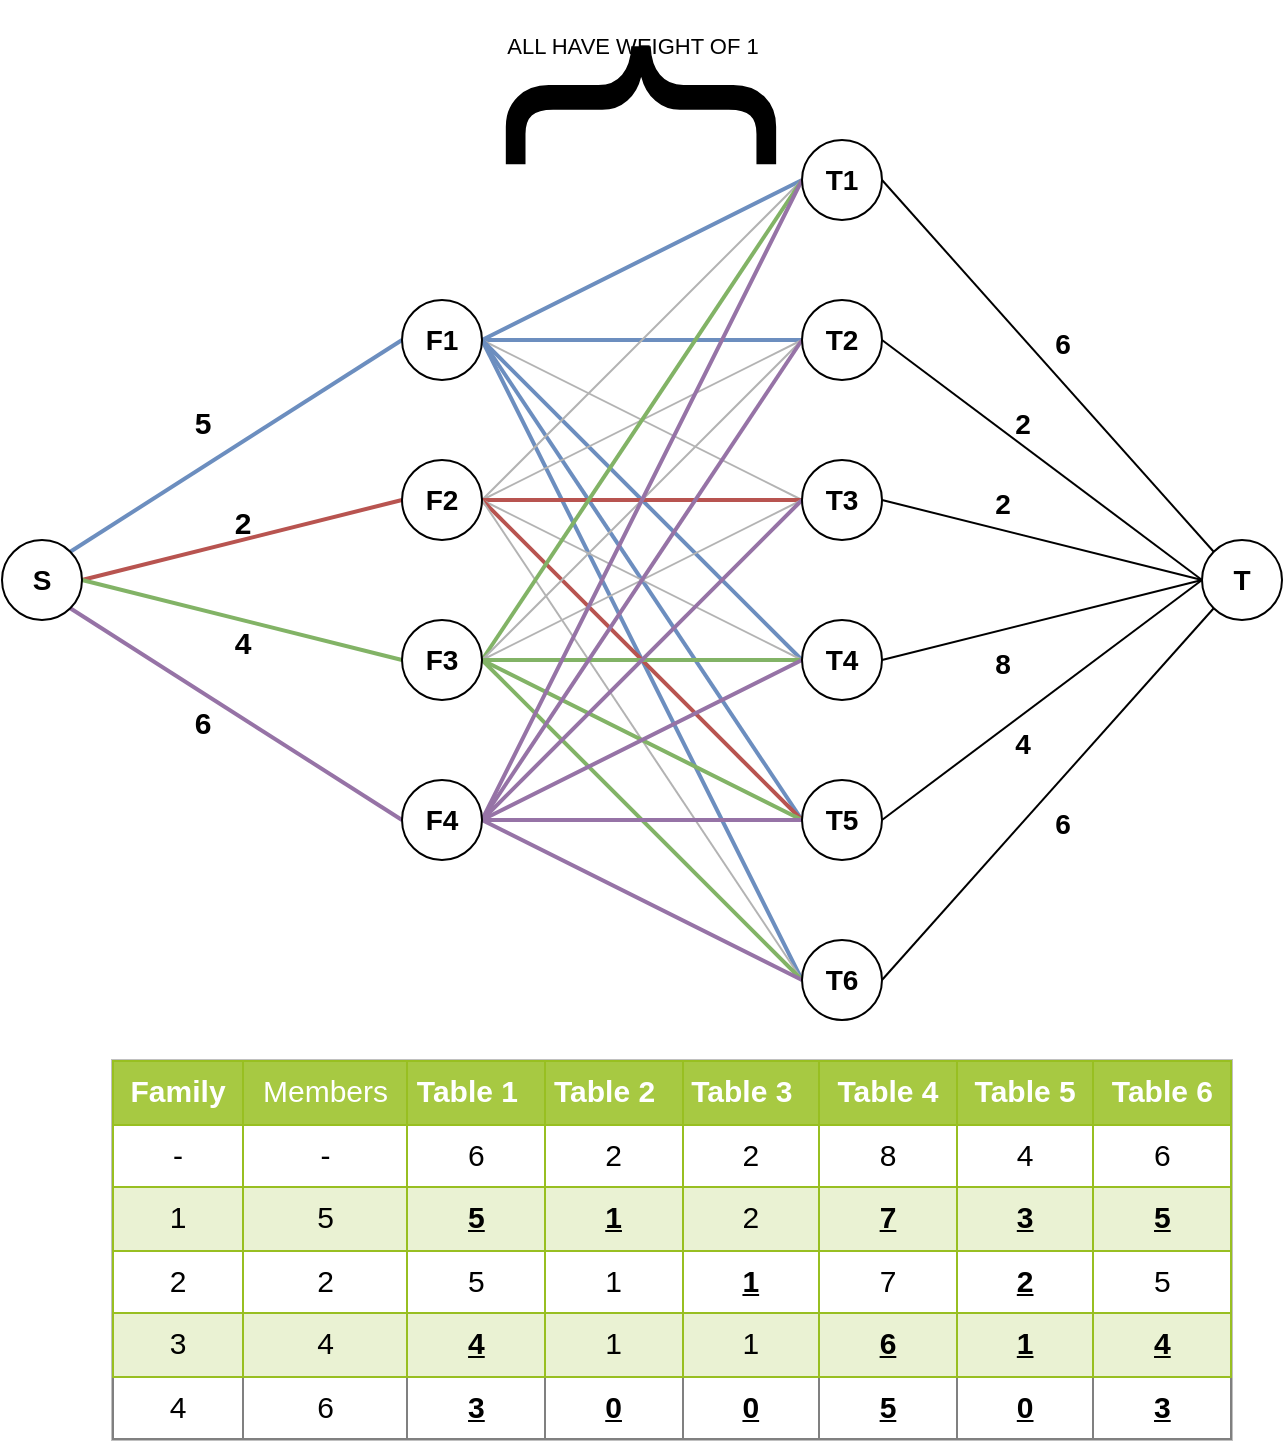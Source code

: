 <mxfile version="12.2.0" type="google" pages="1"><diagram id="Gkur_APzo8hTC4hf990P" name="Page-1"><mxGraphModel dx="1012" dy="471" grid="1" gridSize="10" guides="1" tooltips="1" connect="1" arrows="1" fold="1" page="1" pageScale="1" pageWidth="850" pageHeight="1100" math="0" shadow="0"><root><mxCell id="0"/><mxCell id="1" parent="0"/><mxCell id="HPpp56G_vl9pawkACeur-75" style="rounded=0;orthogonalLoop=1;jettySize=auto;html=1;exitX=1;exitY=0;exitDx=0;exitDy=0;entryX=0;entryY=0.5;entryDx=0;entryDy=0;endArrow=none;endFill=0;fillColor=#dae8fc;strokeColor=#6c8ebf;strokeWidth=2;" edge="1" parent="1" source="HPpp56G_vl9pawkACeur-79" target="HPpp56G_vl9pawkACeur-86"><mxGeometry relative="1" as="geometry"/></mxCell><mxCell id="HPpp56G_vl9pawkACeur-76" style="edgeStyle=none;rounded=0;orthogonalLoop=1;jettySize=auto;html=1;exitX=1;exitY=0.5;exitDx=0;exitDy=0;entryX=0;entryY=0.5;entryDx=0;entryDy=0;endArrow=none;endFill=0;strokeWidth=2;fillColor=#f8cecc;strokeColor=#b85450;" edge="1" parent="1" source="HPpp56G_vl9pawkACeur-79" target="HPpp56G_vl9pawkACeur-93"><mxGeometry relative="1" as="geometry"/></mxCell><mxCell id="HPpp56G_vl9pawkACeur-77" style="edgeStyle=none;rounded=0;orthogonalLoop=1;jettySize=auto;html=1;exitX=1;exitY=0.5;exitDx=0;exitDy=0;entryX=0;entryY=0.5;entryDx=0;entryDy=0;endArrow=none;endFill=0;fillColor=#d5e8d4;strokeColor=#82b366;strokeWidth=2;" edge="1" parent="1" source="HPpp56G_vl9pawkACeur-79" target="HPpp56G_vl9pawkACeur-100"><mxGeometry relative="1" as="geometry"/></mxCell><mxCell id="HPpp56G_vl9pawkACeur-78" style="edgeStyle=none;rounded=0;orthogonalLoop=1;jettySize=auto;html=1;exitX=1;exitY=1;exitDx=0;exitDy=0;entryX=0;entryY=0.5;entryDx=0;entryDy=0;endArrow=none;endFill=0;fillColor=#e1d5e7;strokeColor=#9673a6;strokeWidth=2;" edge="1" parent="1" source="HPpp56G_vl9pawkACeur-79" target="HPpp56G_vl9pawkACeur-107"><mxGeometry relative="1" as="geometry"/></mxCell><mxCell id="HPpp56G_vl9pawkACeur-79" value="&lt;b&gt;&lt;font style=&quot;font-size: 14px&quot;&gt;S&lt;/font&gt;&lt;/b&gt;" style="ellipse;whiteSpace=wrap;html=1;aspect=fixed;" vertex="1" parent="1"><mxGeometry x="100" y="310" width="40" height="40" as="geometry"/></mxCell><mxCell id="HPpp56G_vl9pawkACeur-80" style="edgeStyle=none;rounded=0;orthogonalLoop=1;jettySize=auto;html=1;exitX=1;exitY=0.5;exitDx=0;exitDy=0;entryX=0;entryY=0.5;entryDx=0;entryDy=0;endArrow=none;endFill=0;strokeColor=#6c8ebf;strokeWidth=2;fillColor=#dae8fc;" edge="1" parent="1" source="HPpp56G_vl9pawkACeur-86" target="HPpp56G_vl9pawkACeur-109"><mxGeometry relative="1" as="geometry"/></mxCell><mxCell id="HPpp56G_vl9pawkACeur-81" style="edgeStyle=none;rounded=0;orthogonalLoop=1;jettySize=auto;html=1;exitX=1;exitY=0.5;exitDx=0;exitDy=0;entryX=0;entryY=0.5;entryDx=0;entryDy=0;endArrow=none;endFill=0;strokeColor=#6c8ebf;fillColor=#dae8fc;strokeWidth=2;" edge="1" parent="1" source="HPpp56G_vl9pawkACeur-86" target="HPpp56G_vl9pawkACeur-111"><mxGeometry relative="1" as="geometry"/></mxCell><mxCell id="HPpp56G_vl9pawkACeur-82" style="edgeStyle=none;rounded=0;orthogonalLoop=1;jettySize=auto;html=1;exitX=1;exitY=0.5;exitDx=0;exitDy=0;entryX=0;entryY=0.5;entryDx=0;entryDy=0;endArrow=none;endFill=0;strokeColor=#B3B3B3;" edge="1" parent="1" source="HPpp56G_vl9pawkACeur-86" target="HPpp56G_vl9pawkACeur-113"><mxGeometry relative="1" as="geometry"/></mxCell><mxCell id="HPpp56G_vl9pawkACeur-83" style="edgeStyle=none;rounded=0;orthogonalLoop=1;jettySize=auto;html=1;exitX=1;exitY=0.5;exitDx=0;exitDy=0;entryX=0;entryY=0.5;entryDx=0;entryDy=0;endArrow=none;endFill=0;strokeColor=#6c8ebf;fillColor=#dae8fc;strokeWidth=2;" edge="1" parent="1" source="HPpp56G_vl9pawkACeur-86" target="HPpp56G_vl9pawkACeur-115"><mxGeometry relative="1" as="geometry"/></mxCell><mxCell id="HPpp56G_vl9pawkACeur-84" style="edgeStyle=none;rounded=0;orthogonalLoop=1;jettySize=auto;html=1;exitX=1;exitY=0.5;exitDx=0;exitDy=0;entryX=0;entryY=0.5;entryDx=0;entryDy=0;endArrow=none;endFill=0;strokeColor=#6c8ebf;fillColor=#dae8fc;strokeWidth=2;" edge="1" parent="1" source="HPpp56G_vl9pawkACeur-86" target="HPpp56G_vl9pawkACeur-117"><mxGeometry relative="1" as="geometry"/></mxCell><mxCell id="HPpp56G_vl9pawkACeur-85" style="edgeStyle=none;rounded=0;orthogonalLoop=1;jettySize=auto;html=1;exitX=1;exitY=0.5;exitDx=0;exitDy=0;entryX=0;entryY=0.5;entryDx=0;entryDy=0;endArrow=none;endFill=0;strokeColor=#6c8ebf;fillColor=#dae8fc;strokeWidth=2;" edge="1" parent="1" source="HPpp56G_vl9pawkACeur-86" target="HPpp56G_vl9pawkACeur-119"><mxGeometry relative="1" as="geometry"/></mxCell><mxCell id="HPpp56G_vl9pawkACeur-86" value="&lt;b&gt;&lt;font style=&quot;font-size: 14px&quot;&gt;F1&lt;/font&gt;&lt;/b&gt;" style="ellipse;whiteSpace=wrap;html=1;aspect=fixed;" vertex="1" parent="1"><mxGeometry x="300" y="190" width="40" height="40" as="geometry"/></mxCell><mxCell id="HPpp56G_vl9pawkACeur-87" style="edgeStyle=none;rounded=0;orthogonalLoop=1;jettySize=auto;html=1;exitX=1;exitY=0.5;exitDx=0;exitDy=0;entryX=0;entryY=0.5;entryDx=0;entryDy=0;endArrow=none;endFill=0;strokeColor=#B3B3B3;" edge="1" parent="1" source="HPpp56G_vl9pawkACeur-93" target="HPpp56G_vl9pawkACeur-109"><mxGeometry relative="1" as="geometry"/></mxCell><mxCell id="HPpp56G_vl9pawkACeur-88" style="edgeStyle=none;rounded=0;orthogonalLoop=1;jettySize=auto;html=1;exitX=1;exitY=0.5;exitDx=0;exitDy=0;entryX=0;entryY=0.5;entryDx=0;entryDy=0;endArrow=none;endFill=0;strokeColor=#B3B3B3;" edge="1" parent="1" source="HPpp56G_vl9pawkACeur-93" target="HPpp56G_vl9pawkACeur-111"><mxGeometry relative="1" as="geometry"/></mxCell><mxCell id="HPpp56G_vl9pawkACeur-89" style="edgeStyle=none;rounded=0;orthogonalLoop=1;jettySize=auto;html=1;exitX=1;exitY=0.5;exitDx=0;exitDy=0;entryX=0;entryY=0.5;entryDx=0;entryDy=0;endArrow=none;endFill=0;strokeColor=#b85450;fillColor=#f8cecc;strokeWidth=2;" edge="1" parent="1" source="HPpp56G_vl9pawkACeur-93" target="HPpp56G_vl9pawkACeur-113"><mxGeometry relative="1" as="geometry"/></mxCell><mxCell id="HPpp56G_vl9pawkACeur-90" style="edgeStyle=none;rounded=0;orthogonalLoop=1;jettySize=auto;html=1;exitX=1;exitY=0.5;exitDx=0;exitDy=0;entryX=0;entryY=0.5;entryDx=0;entryDy=0;endArrow=none;endFill=0;strokeColor=#B3B3B3;" edge="1" parent="1" source="HPpp56G_vl9pawkACeur-93" target="HPpp56G_vl9pawkACeur-115"><mxGeometry relative="1" as="geometry"/></mxCell><mxCell id="HPpp56G_vl9pawkACeur-91" style="edgeStyle=none;rounded=0;orthogonalLoop=1;jettySize=auto;html=1;exitX=1;exitY=0.5;exitDx=0;exitDy=0;entryX=0;entryY=0.5;entryDx=0;entryDy=0;endArrow=none;endFill=0;strokeColor=#b85450;strokeWidth=2;fillColor=#f8cecc;" edge="1" parent="1" source="HPpp56G_vl9pawkACeur-93" target="HPpp56G_vl9pawkACeur-117"><mxGeometry relative="1" as="geometry"/></mxCell><mxCell id="HPpp56G_vl9pawkACeur-92" style="edgeStyle=none;rounded=0;orthogonalLoop=1;jettySize=auto;html=1;exitX=1;exitY=0.5;exitDx=0;exitDy=0;entryX=0;entryY=0.5;entryDx=0;entryDy=0;endArrow=none;endFill=0;strokeColor=#B3B3B3;" edge="1" parent="1" source="HPpp56G_vl9pawkACeur-93" target="HPpp56G_vl9pawkACeur-119"><mxGeometry relative="1" as="geometry"/></mxCell><mxCell id="HPpp56G_vl9pawkACeur-93" value="&lt;font size=&quot;1&quot;&gt;&lt;b style=&quot;font-size: 14px&quot;&gt;F2&lt;/b&gt;&lt;/font&gt;" style="ellipse;whiteSpace=wrap;html=1;aspect=fixed;" vertex="1" parent="1"><mxGeometry x="300" y="270" width="40" height="40" as="geometry"/></mxCell><mxCell id="HPpp56G_vl9pawkACeur-94" style="edgeStyle=none;rounded=0;orthogonalLoop=1;jettySize=auto;html=1;exitX=1;exitY=0.5;exitDx=0;exitDy=0;entryX=0;entryY=0.5;entryDx=0;entryDy=0;endArrow=none;endFill=0;strokeColor=#82b366;strokeWidth=2;fillColor=#d5e8d4;" edge="1" parent="1" source="HPpp56G_vl9pawkACeur-100" target="HPpp56G_vl9pawkACeur-109"><mxGeometry relative="1" as="geometry"/></mxCell><mxCell id="HPpp56G_vl9pawkACeur-95" style="edgeStyle=none;rounded=0;orthogonalLoop=1;jettySize=auto;html=1;exitX=1;exitY=0.5;exitDx=0;exitDy=0;entryX=0;entryY=0.5;entryDx=0;entryDy=0;endArrow=none;endFill=0;strokeColor=#B3B3B3;" edge="1" parent="1" source="HPpp56G_vl9pawkACeur-100" target="HPpp56G_vl9pawkACeur-111"><mxGeometry relative="1" as="geometry"/></mxCell><mxCell id="HPpp56G_vl9pawkACeur-96" style="edgeStyle=none;rounded=0;orthogonalLoop=1;jettySize=auto;html=1;exitX=1;exitY=0.5;exitDx=0;exitDy=0;entryX=0;entryY=0.5;entryDx=0;entryDy=0;endArrow=none;endFill=0;strokeColor=#B3B3B3;" edge="1" parent="1" source="HPpp56G_vl9pawkACeur-100" target="HPpp56G_vl9pawkACeur-113"><mxGeometry relative="1" as="geometry"/></mxCell><mxCell id="HPpp56G_vl9pawkACeur-97" style="edgeStyle=none;rounded=0;orthogonalLoop=1;jettySize=auto;html=1;exitX=1;exitY=0.5;exitDx=0;exitDy=0;entryX=0;entryY=0.5;entryDx=0;entryDy=0;endArrow=none;endFill=0;strokeColor=#82b366;strokeWidth=2;fillColor=#d5e8d4;" edge="1" parent="1" source="HPpp56G_vl9pawkACeur-100" target="HPpp56G_vl9pawkACeur-115"><mxGeometry relative="1" as="geometry"/></mxCell><mxCell id="HPpp56G_vl9pawkACeur-98" style="edgeStyle=none;rounded=0;orthogonalLoop=1;jettySize=auto;html=1;exitX=1;exitY=0.5;exitDx=0;exitDy=0;entryX=0;entryY=0.5;entryDx=0;entryDy=0;endArrow=none;endFill=0;strokeColor=#82b366;strokeWidth=2;fillColor=#d5e8d4;" edge="1" parent="1" source="HPpp56G_vl9pawkACeur-100" target="HPpp56G_vl9pawkACeur-117"><mxGeometry relative="1" as="geometry"/></mxCell><mxCell id="HPpp56G_vl9pawkACeur-99" style="edgeStyle=none;rounded=0;orthogonalLoop=1;jettySize=auto;html=1;exitX=1;exitY=0.5;exitDx=0;exitDy=0;entryX=0;entryY=0.5;entryDx=0;entryDy=0;endArrow=none;endFill=0;strokeColor=#82b366;strokeWidth=2;fillColor=#d5e8d4;" edge="1" parent="1" source="HPpp56G_vl9pawkACeur-100" target="HPpp56G_vl9pawkACeur-119"><mxGeometry relative="1" as="geometry"/></mxCell><mxCell id="HPpp56G_vl9pawkACeur-100" value="&lt;b&gt;&lt;font style=&quot;font-size: 14px&quot;&gt;F3&lt;/font&gt;&lt;/b&gt;" style="ellipse;whiteSpace=wrap;html=1;aspect=fixed;" vertex="1" parent="1"><mxGeometry x="300" y="350" width="40" height="40" as="geometry"/></mxCell><mxCell id="HPpp56G_vl9pawkACeur-101" style="edgeStyle=none;rounded=0;orthogonalLoop=1;jettySize=auto;html=1;exitX=1;exitY=0.5;exitDx=0;exitDy=0;entryX=0;entryY=0.5;entryDx=0;entryDy=0;endArrow=none;endFill=0;strokeColor=#9673a6;fillColor=#e1d5e7;strokeWidth=2;" edge="1" parent="1" source="HPpp56G_vl9pawkACeur-107" target="HPpp56G_vl9pawkACeur-109"><mxGeometry relative="1" as="geometry"/></mxCell><mxCell id="HPpp56G_vl9pawkACeur-102" style="edgeStyle=none;rounded=0;orthogonalLoop=1;jettySize=auto;html=1;exitX=1;exitY=0.5;exitDx=0;exitDy=0;entryX=0;entryY=0.5;entryDx=0;entryDy=0;endArrow=none;endFill=0;strokeColor=#9673a6;strokeWidth=2;fillColor=#e1d5e7;" edge="1" parent="1" source="HPpp56G_vl9pawkACeur-107" target="HPpp56G_vl9pawkACeur-111"><mxGeometry relative="1" as="geometry"/></mxCell><mxCell id="HPpp56G_vl9pawkACeur-103" style="edgeStyle=none;rounded=0;orthogonalLoop=1;jettySize=auto;html=1;exitX=1;exitY=0.5;exitDx=0;exitDy=0;entryX=0;entryY=0.5;entryDx=0;entryDy=0;endArrow=none;endFill=0;strokeColor=#9673a6;strokeWidth=2;fillColor=#e1d5e7;" edge="1" parent="1" source="HPpp56G_vl9pawkACeur-107" target="HPpp56G_vl9pawkACeur-113"><mxGeometry relative="1" as="geometry"/></mxCell><mxCell id="HPpp56G_vl9pawkACeur-104" style="edgeStyle=none;rounded=0;orthogonalLoop=1;jettySize=auto;html=1;exitX=1;exitY=0.5;exitDx=0;exitDy=0;entryX=0;entryY=0.5;entryDx=0;entryDy=0;endArrow=none;endFill=0;strokeColor=#9673a6;fillColor=#e1d5e7;strokeWidth=2;" edge="1" parent="1" source="HPpp56G_vl9pawkACeur-107" target="HPpp56G_vl9pawkACeur-115"><mxGeometry relative="1" as="geometry"/></mxCell><mxCell id="HPpp56G_vl9pawkACeur-105" style="edgeStyle=none;rounded=0;orthogonalLoop=1;jettySize=auto;html=1;exitX=1;exitY=0.5;exitDx=0;exitDy=0;entryX=0;entryY=0.5;entryDx=0;entryDy=0;endArrow=none;endFill=0;strokeColor=#9673a6;strokeWidth=2;fillColor=#e1d5e7;" edge="1" parent="1" source="HPpp56G_vl9pawkACeur-107" target="HPpp56G_vl9pawkACeur-117"><mxGeometry relative="1" as="geometry"/></mxCell><mxCell id="HPpp56G_vl9pawkACeur-106" style="edgeStyle=none;rounded=0;orthogonalLoop=1;jettySize=auto;html=1;exitX=1;exitY=0.5;exitDx=0;exitDy=0;entryX=0;entryY=0.5;entryDx=0;entryDy=0;endArrow=none;endFill=0;strokeColor=#9673a6;fillColor=#e1d5e7;strokeWidth=2;" edge="1" parent="1" source="HPpp56G_vl9pawkACeur-107" target="HPpp56G_vl9pawkACeur-119"><mxGeometry relative="1" as="geometry"/></mxCell><mxCell id="HPpp56G_vl9pawkACeur-107" value="&lt;font style=&quot;font-size: 14px&quot;&gt;&lt;b&gt;F4&lt;/b&gt;&lt;/font&gt;" style="ellipse;whiteSpace=wrap;html=1;aspect=fixed;" vertex="1" parent="1"><mxGeometry x="300" y="430" width="40" height="40" as="geometry"/></mxCell><mxCell id="HPpp56G_vl9pawkACeur-108" style="edgeStyle=none;rounded=0;orthogonalLoop=1;jettySize=auto;html=1;exitX=1;exitY=0.5;exitDx=0;exitDy=0;entryX=0;entryY=0;entryDx=0;entryDy=0;endArrow=none;endFill=0;strokeColor=#000000;fontSize=15;" edge="1" parent="1" source="HPpp56G_vl9pawkACeur-109" target="HPpp56G_vl9pawkACeur-124"><mxGeometry relative="1" as="geometry"/></mxCell><mxCell id="HPpp56G_vl9pawkACeur-109" value="&lt;b&gt;&lt;font style=&quot;font-size: 14px&quot;&gt;T1&lt;/font&gt;&lt;/b&gt;" style="ellipse;whiteSpace=wrap;html=1;aspect=fixed;" vertex="1" parent="1"><mxGeometry x="500" y="110" width="40" height="40" as="geometry"/></mxCell><mxCell id="HPpp56G_vl9pawkACeur-110" style="edgeStyle=none;rounded=0;orthogonalLoop=1;jettySize=auto;html=1;exitX=1;exitY=0.5;exitDx=0;exitDy=0;entryX=0;entryY=0.5;entryDx=0;entryDy=0;endArrow=none;endFill=0;strokeColor=#000000;fontSize=15;" edge="1" parent="1" source="HPpp56G_vl9pawkACeur-111" target="HPpp56G_vl9pawkACeur-124"><mxGeometry relative="1" as="geometry"/></mxCell><mxCell id="HPpp56G_vl9pawkACeur-111" value="&lt;b style=&quot;white-space: normal&quot;&gt;&lt;font style=&quot;font-size: 14px&quot;&gt;T2&lt;/font&gt;&lt;/b&gt;" style="ellipse;whiteSpace=wrap;html=1;aspect=fixed;" vertex="1" parent="1"><mxGeometry x="500" y="190" width="40" height="40" as="geometry"/></mxCell><mxCell id="HPpp56G_vl9pawkACeur-112" style="edgeStyle=none;rounded=0;orthogonalLoop=1;jettySize=auto;html=1;exitX=1;exitY=0.5;exitDx=0;exitDy=0;entryX=0;entryY=0.5;entryDx=0;entryDy=0;endArrow=none;endFill=0;strokeColor=#000000;fontSize=15;" edge="1" parent="1" source="HPpp56G_vl9pawkACeur-113" target="HPpp56G_vl9pawkACeur-124"><mxGeometry relative="1" as="geometry"/></mxCell><mxCell id="HPpp56G_vl9pawkACeur-113" value="&lt;b style=&quot;white-space: normal&quot;&gt;&lt;font style=&quot;font-size: 14px&quot;&gt;T3&lt;/font&gt;&lt;/b&gt;" style="ellipse;whiteSpace=wrap;html=1;aspect=fixed;" vertex="1" parent="1"><mxGeometry x="500" y="270" width="40" height="40" as="geometry"/></mxCell><mxCell id="HPpp56G_vl9pawkACeur-114" style="edgeStyle=none;rounded=0;orthogonalLoop=1;jettySize=auto;html=1;exitX=1;exitY=0.5;exitDx=0;exitDy=0;entryX=0;entryY=0.5;entryDx=0;entryDy=0;endArrow=none;endFill=0;strokeColor=#000000;fontSize=15;" edge="1" parent="1" source="HPpp56G_vl9pawkACeur-115" target="HPpp56G_vl9pawkACeur-124"><mxGeometry relative="1" as="geometry"/></mxCell><mxCell id="HPpp56G_vl9pawkACeur-115" value="&lt;b style=&quot;white-space: normal&quot;&gt;&lt;font style=&quot;font-size: 14px&quot;&gt;T4&lt;/font&gt;&lt;/b&gt;" style="ellipse;whiteSpace=wrap;html=1;aspect=fixed;" vertex="1" parent="1"><mxGeometry x="500" y="350" width="40" height="40" as="geometry"/></mxCell><mxCell id="HPpp56G_vl9pawkACeur-116" style="edgeStyle=none;rounded=0;orthogonalLoop=1;jettySize=auto;html=1;exitX=1;exitY=0.5;exitDx=0;exitDy=0;entryX=0;entryY=0.5;entryDx=0;entryDy=0;endArrow=none;endFill=0;strokeColor=#000000;fontSize=15;" edge="1" parent="1" source="HPpp56G_vl9pawkACeur-117" target="HPpp56G_vl9pawkACeur-124"><mxGeometry relative="1" as="geometry"/></mxCell><mxCell id="HPpp56G_vl9pawkACeur-117" value="&lt;b style=&quot;white-space: normal&quot;&gt;&lt;font style=&quot;font-size: 14px&quot;&gt;T5&lt;/font&gt;&lt;/b&gt;" style="ellipse;whiteSpace=wrap;html=1;aspect=fixed;" vertex="1" parent="1"><mxGeometry x="500" y="430" width="40" height="40" as="geometry"/></mxCell><mxCell id="HPpp56G_vl9pawkACeur-118" style="edgeStyle=none;rounded=0;orthogonalLoop=1;jettySize=auto;html=1;exitX=1;exitY=0.5;exitDx=0;exitDy=0;entryX=0;entryY=1;entryDx=0;entryDy=0;endArrow=none;endFill=0;strokeColor=#000000;fontSize=15;" edge="1" parent="1" source="HPpp56G_vl9pawkACeur-119" target="HPpp56G_vl9pawkACeur-124"><mxGeometry relative="1" as="geometry"/></mxCell><mxCell id="HPpp56G_vl9pawkACeur-119" value="&lt;b style=&quot;white-space: normal&quot;&gt;&lt;font style=&quot;font-size: 14px&quot;&gt;T6&lt;/font&gt;&lt;/b&gt;" style="ellipse;whiteSpace=wrap;html=1;aspect=fixed;" vertex="1" parent="1"><mxGeometry x="500" y="510" width="40" height="40" as="geometry"/></mxCell><mxCell id="HPpp56G_vl9pawkACeur-120" value="5" style="text;html=1;resizable=0;points=[];autosize=1;align=center;verticalAlign=top;spacingTop=-4;fontStyle=1;fontSize=15;" vertex="1" parent="1"><mxGeometry x="190" y="240" width="20" height="20" as="geometry"/></mxCell><mxCell id="HPpp56G_vl9pawkACeur-121" value="2" style="text;html=1;resizable=0;points=[];autosize=1;align=center;verticalAlign=top;spacingTop=-4;fontStyle=1;fontSize=15;" vertex="1" parent="1"><mxGeometry x="210" y="290" width="20" height="20" as="geometry"/></mxCell><mxCell id="HPpp56G_vl9pawkACeur-122" value="4" style="text;html=1;resizable=0;points=[];autosize=1;align=center;verticalAlign=top;spacingTop=-4;fontStyle=1;fontSize=15;" vertex="1" parent="1"><mxGeometry x="210" y="350" width="20" height="20" as="geometry"/></mxCell><mxCell id="HPpp56G_vl9pawkACeur-123" value="6" style="text;html=1;resizable=0;points=[];autosize=1;align=center;verticalAlign=top;spacingTop=-4;fontStyle=1;fontSize=15;" vertex="1" parent="1"><mxGeometry x="190" y="390" width="20" height="20" as="geometry"/></mxCell><mxCell id="HPpp56G_vl9pawkACeur-124" value="&lt;b&gt;&lt;font style=&quot;font-size: 14px&quot;&gt;T&lt;/font&gt;&lt;/b&gt;" style="ellipse;whiteSpace=wrap;html=1;aspect=fixed;" vertex="1" parent="1"><mxGeometry x="700" y="310" width="40" height="40" as="geometry"/></mxCell><mxCell id="HPpp56G_vl9pawkACeur-125" value="&lt;b&gt;&lt;font style=&quot;font-size: 14px&quot;&gt;6&lt;/font&gt;&lt;/b&gt;" style="text;html=1;resizable=0;points=[];autosize=1;align=center;verticalAlign=top;spacingTop=-4;fontSize=15;" vertex="1" parent="1"><mxGeometry x="620" y="200" width="20" height="20" as="geometry"/></mxCell><mxCell id="HPpp56G_vl9pawkACeur-126" value="&lt;b&gt;&lt;font style=&quot;font-size: 14px&quot;&gt;2&lt;/font&gt;&lt;/b&gt;" style="text;html=1;resizable=0;points=[];autosize=1;align=center;verticalAlign=top;spacingTop=-4;fontSize=15;" vertex="1" parent="1"><mxGeometry x="600" y="240" width="20" height="20" as="geometry"/></mxCell><mxCell id="HPpp56G_vl9pawkACeur-127" value="&lt;b&gt;&lt;font style=&quot;font-size: 14px&quot;&gt;2&lt;/font&gt;&lt;/b&gt;" style="text;html=1;resizable=0;points=[];autosize=1;align=center;verticalAlign=top;spacingTop=-4;fontSize=15;" vertex="1" parent="1"><mxGeometry x="590" y="280" width="20" height="20" as="geometry"/></mxCell><mxCell id="HPpp56G_vl9pawkACeur-128" value="&lt;b&gt;&lt;font style=&quot;font-size: 14px&quot;&gt;8&lt;/font&gt;&lt;/b&gt;" style="text;html=1;resizable=0;points=[];autosize=1;align=center;verticalAlign=top;spacingTop=-4;fontSize=15;" vertex="1" parent="1"><mxGeometry x="590" y="360" width="20" height="20" as="geometry"/></mxCell><mxCell id="HPpp56G_vl9pawkACeur-129" value="&lt;b&gt;&lt;font style=&quot;font-size: 14px&quot;&gt;4&lt;/font&gt;&lt;/b&gt;" style="text;html=1;resizable=0;points=[];autosize=1;align=center;verticalAlign=top;spacingTop=-4;fontSize=15;" vertex="1" parent="1"><mxGeometry x="600" y="400" width="20" height="20" as="geometry"/></mxCell><mxCell id="HPpp56G_vl9pawkACeur-130" value="&lt;b&gt;&lt;font style=&quot;font-size: 14px&quot;&gt;6&lt;/font&gt;&lt;/b&gt;" style="text;html=1;resizable=0;points=[];autosize=1;align=center;verticalAlign=top;spacingTop=-4;fontSize=15;" vertex="1" parent="1"><mxGeometry x="620" y="440" width="20" height="20" as="geometry"/></mxCell><mxCell id="HPpp56G_vl9pawkACeur-131" value="&lt;font style=&quot;font-size: 11px&quot;&gt;ALL HAVE WEIGHT OF 1&lt;/font&gt;" style="text;html=1;resizable=0;points=[];autosize=1;align=center;verticalAlign=top;spacingTop=-4;fontSize=15;" vertex="1" parent="1"><mxGeometry x="345" y="50" width="140" height="20" as="geometry"/></mxCell><mxCell id="HPpp56G_vl9pawkACeur-132" value="&lt;p&gt;&lt;font style=&quot;font-size: 145px&quot; face=&quot;Courier New&quot;&gt;{&lt;/font&gt;&lt;/p&gt;" style="text;html=1;resizable=0;points=[];autosize=1;align=center;verticalAlign=top;spacingTop=-4;fontSize=15;rotation=90;strokeWidth=1;" vertex="1" parent="1"><mxGeometry x="435" y="50" width="100" height="80" as="geometry"/></mxCell><mxCell id="HPpp56G_vl9pawkACeur-138" value="&lt;table border=&quot;1&quot; width=&quot;100%&quot; cellpadding=&quot;4&quot; style=&quot;width: 100% ; height: 100% ; border-collapse: collapse&quot;&gt;&lt;tbody&gt;&lt;tr style=&quot;background-color: #a7c942 ; color: #ffffff ; border: 1px solid #98bf21&quot;&gt;&lt;td&gt;&lt;b&gt;Family&lt;/b&gt;&lt;/td&gt;&lt;td&gt;Members&lt;/td&gt;&lt;th align=&quot;left&quot;&gt;Table 1&lt;/th&gt;&lt;th align=&quot;left&quot;&gt;Table 2&lt;/th&gt;&lt;th align=&quot;left&quot;&gt;Table 3&lt;/th&gt;&lt;td&gt;&lt;b&gt;Table 4&lt;/b&gt;&lt;/td&gt;&lt;td&gt;&lt;b&gt;Table 5&lt;/b&gt;&lt;/td&gt;&lt;td&gt;&lt;b&gt;Table 6&lt;/b&gt;&lt;/td&gt;&lt;/tr&gt;&lt;tr style=&quot;border: 1px solid #98bf21&quot;&gt;&lt;td&gt;-&lt;/td&gt;&lt;td&gt;-&lt;/td&gt;&lt;td&gt;6&lt;/td&gt;&lt;td&gt;2&lt;/td&gt;&lt;td&gt;2&lt;/td&gt;&lt;td&gt;8&lt;/td&gt;&lt;td&gt;4&lt;/td&gt;&lt;td&gt;6&lt;/td&gt;&lt;/tr&gt;&lt;tr style=&quot;background-color: #eaf2d3 ; border: 1px solid #98bf21&quot;&gt;&lt;td&gt;1&lt;/td&gt;&lt;td&gt;5&lt;/td&gt;&lt;td&gt;&lt;u&gt;&lt;b&gt;5&lt;/b&gt;&lt;/u&gt;&lt;/td&gt;&lt;td&gt;&lt;u&gt;&lt;b&gt;1&lt;/b&gt;&lt;/u&gt;&lt;/td&gt;&lt;td&gt;2&lt;/td&gt;&lt;td&gt;&lt;u&gt;&lt;b&gt;7&lt;/b&gt;&lt;/u&gt;&lt;/td&gt;&lt;td&gt;&lt;u&gt;&lt;b&gt;3&lt;/b&gt;&lt;/u&gt;&lt;/td&gt;&lt;td&gt;&lt;u&gt;&lt;b&gt;5&lt;/b&gt;&lt;/u&gt;&lt;/td&gt;&lt;/tr&gt;&lt;tr style=&quot;border: 1px solid #98bf21&quot;&gt;&lt;td&gt;2&lt;/td&gt;&lt;td&gt;2&lt;/td&gt;&lt;td&gt;5&lt;/td&gt;&lt;td&gt;1&lt;/td&gt;&lt;td&gt;&lt;u&gt;&lt;b&gt;1&lt;/b&gt;&lt;/u&gt;&lt;/td&gt;&lt;td&gt;7&lt;/td&gt;&lt;td&gt;&lt;u&gt;&lt;b&gt;2&lt;/b&gt;&lt;/u&gt;&lt;/td&gt;&lt;td&gt;5&lt;/td&gt;&lt;/tr&gt;&lt;tr style=&quot;background-color: #eaf2d3 ; border: 1px solid #98bf21&quot;&gt;&lt;td&gt;3&lt;/td&gt;&lt;td&gt;4&lt;/td&gt;&lt;td&gt;&lt;b&gt;&lt;u&gt;4&lt;/u&gt;&lt;/b&gt;&lt;/td&gt;&lt;td&gt;1&lt;/td&gt;&lt;td&gt;1&lt;/td&gt;&lt;td&gt;&lt;b&gt;&lt;u&gt;6&lt;/u&gt;&lt;/b&gt;&lt;/td&gt;&lt;td&gt;&lt;b&gt;&lt;u&gt;1&lt;/u&gt;&lt;/b&gt;&lt;/td&gt;&lt;td&gt;&lt;b&gt;&lt;u&gt;4&lt;/u&gt;&lt;/b&gt;&lt;/td&gt;&lt;/tr&gt;&lt;tr&gt;&lt;td&gt;4&lt;/td&gt;&lt;td&gt;6&lt;/td&gt;&lt;td&gt;&lt;b&gt;&lt;u&gt;3&lt;/u&gt;&lt;/b&gt;&lt;/td&gt;&lt;td&gt;&lt;b&gt;&lt;u&gt;0&lt;/u&gt;&lt;/b&gt;&lt;/td&gt;&lt;td&gt;&lt;b&gt;&lt;u&gt;0&lt;/u&gt;&lt;/b&gt;&lt;/td&gt;&lt;td&gt;&lt;b&gt;&lt;u&gt;5&lt;/u&gt;&lt;/b&gt;&lt;/td&gt;&lt;td&gt;&lt;b&gt;&lt;u&gt;0&lt;/u&gt;&lt;/b&gt;&lt;/td&gt;&lt;td&gt;&lt;b&gt;&lt;u&gt;3&lt;/u&gt;&lt;/b&gt;&lt;/td&gt;&lt;/tr&gt;&lt;/tbody&gt;&lt;/table&gt;" style="text;html=1;strokeColor=#c0c0c0;fillColor=#ffffff;overflow=fill;rounded=0;fontSize=15;align=center;gradientColor=none;" vertex="1" parent="1"><mxGeometry x="155" y="570" width="560" height="190" as="geometry"/></mxCell></root></mxGraphModel></diagram></mxfile>